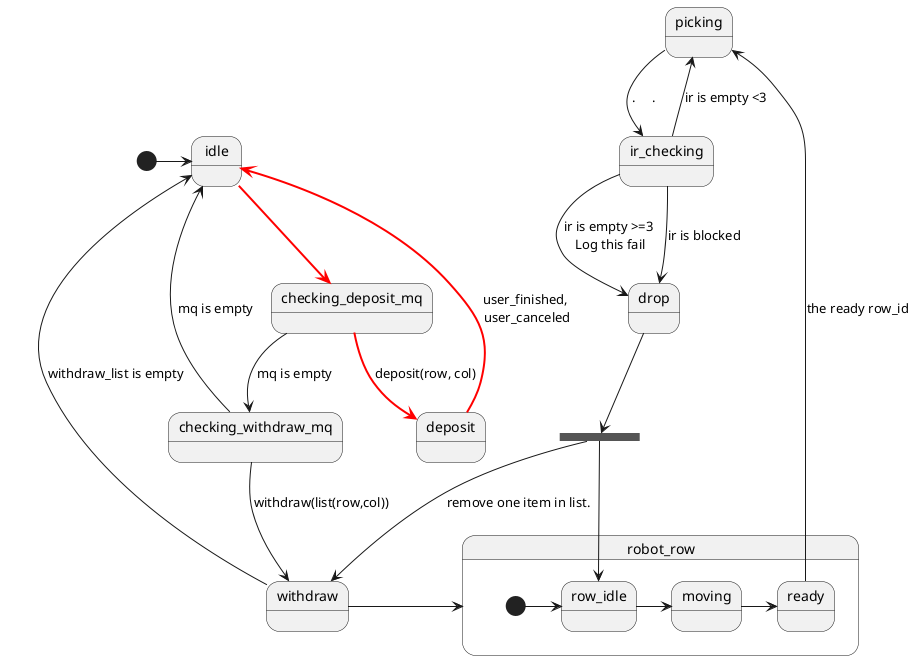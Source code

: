 @startuml
[*] -> idle
' state Row {
'   state row_idle {
'   }
'   state row_moving {
'   }
'   state row_ready {
'   }
' }


' row_moving -[#red,bold]-> row_ready
idle-[#red,bold]-> checking_deposit_mq
checking_deposit_mq -[#red,bold]-> deposit: deposit(row, col)
' deposit -[#red,bold]-> row_moving: G1R5C6
deposit -[#red,bold]-> idle: user_finished, \nuser_canceled


checking_deposit_mq --> checking_withdraw_mq: mq is empty




checking_withdraw_mq --> idle: mq is empty
checking_withdraw_mq --> withdraw: withdraw(list(row,col))
withdraw --> robot_row
state robot_row {
  [*] -> row_idle 
  row_idle ->moving
  moving -> ready
'   row_x_is_ready --> row_x_is_idle

}

ready -->picking: the ready row_id
picking -> ir_checking: .     .
ir_checking --> picking: ir is empty <3
ir_checking --> drop: ir is blocked
ir_checking --> drop: ir is empty >=3 \nLog this fail
state drop_folk <<fork>>
drop --> drop_folk
drop_folk --> withdraw: remove one item in list.
drop_folk --> row_idle
withdraw --> idle: withdraw_list is empty
' drop --> drop_end
' drop_end --> row_idle
' drop_end --> idle: all rows are idle


@enduml
